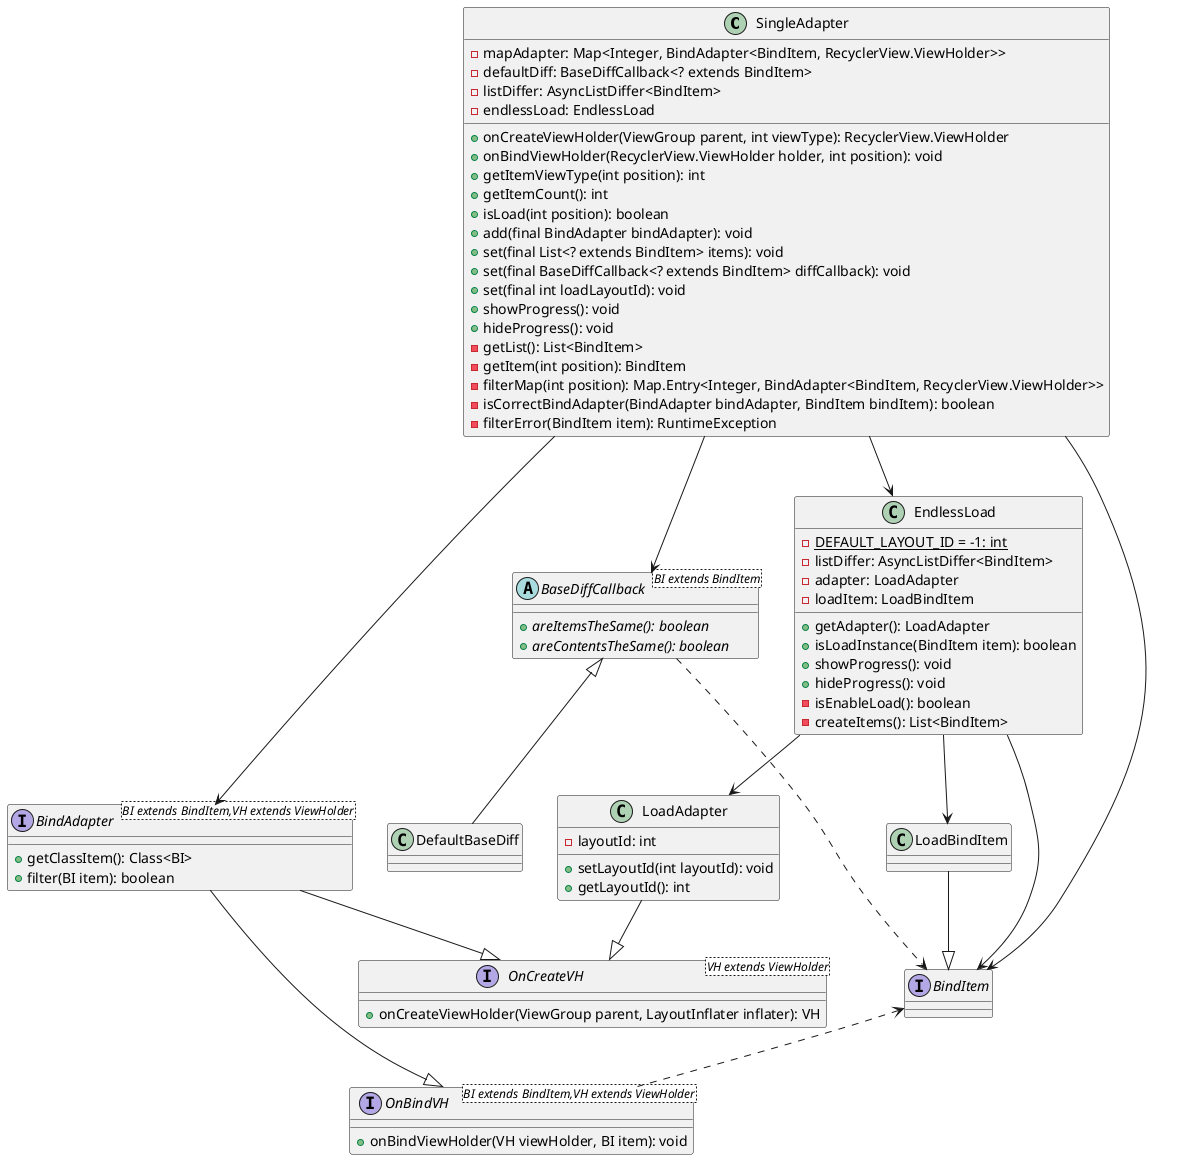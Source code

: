 @startuml
'https://plantuml.com/class-diagram
class SingleAdapter{
    - mapAdapter: Map<Integer, BindAdapter<BindItem, RecyclerView.ViewHolder>>
    - defaultDiff: BaseDiffCallback<? extends BindItem>
    - listDiffer: AsyncListDiffer<BindItem>
    - endlessLoad: EndlessLoad

    + onCreateViewHolder(ViewGroup parent, int viewType): RecyclerView.ViewHolder
    + onBindViewHolder(RecyclerView.ViewHolder holder, int position): void
    + getItemViewType(int position): int
    + getItemCount(): int
    + isLoad(int position): boolean
    + add(final BindAdapter bindAdapter): void
    + set(final List<? extends BindItem> items): void
    + set(final BaseDiffCallback<? extends BindItem> diffCallback): void
    + set(final int loadLayoutId): void
    + showProgress(): void
    + hideProgress(): void
    - getList(): List<BindItem>
    - getItem(int position): BindItem
    - filterMap(int position): Map.Entry<Integer, BindAdapter<BindItem, RecyclerView.ViewHolder>>
    - isCorrectBindAdapter(BindAdapter bindAdapter, BindItem bindItem): boolean
    - filterError(BindItem item): RuntimeException
}
class EndlessLoad{
    - {static} DEFAULT_LAYOUT_ID = -1: int
    - listDiffer: AsyncListDiffer<BindItem>
    - adapter: LoadAdapter
    - loadItem: LoadBindItem

    + getAdapter(): LoadAdapter
    + isLoadInstance(BindItem item): boolean
    + showProgress(): void
    + hideProgress(): void
    - isEnableLoad(): boolean
    - createItems(): List<BindItem>
}
class LoadAdapter{
    - layoutId: int
    + setLayoutId(int layoutId): void
    + getLayoutId(): int
}
class LoadBindItem
abstract class BaseDiffCallback<BI extends BindItem>{
    + {abstract} areItemsTheSame(): boolean
    + {abstract} areContentsTheSame(): boolean
}
class DefaultBaseDiff
interface BindItem
interface OnCreateVH<VH extends ViewHolder>{
    + onCreateViewHolder(ViewGroup parent, LayoutInflater inflater): VH
}
interface OnBindVH<BI extends BindItem,VH extends ViewHolder>{
    + onBindViewHolder(VH viewHolder, BI item): void
}
interface BindAdapter<BI extends BindItem,VH extends ViewHolder>{
    + getClassItem(): Class<BI>
    + filter(BI item): boolean
}

SingleAdapter --> BindAdapter
SingleAdapter --> BindItem
SingleAdapter --> BaseDiffCallback
SingleAdapter --> EndlessLoad
BindItem <.. OnBindVH
BindAdapter --|> OnCreateVH
BindAdapter --|> OnBindVH
BaseDiffCallback ..> BindItem
BaseDiffCallback <|-- DefaultBaseDiff
EndlessLoad --> BindItem
EndlessLoad --> LoadAdapter
EndlessLoad --> LoadBindItem
LoadAdapter --|> OnCreateVH
LoadBindItem --|> BindItem

@enduml